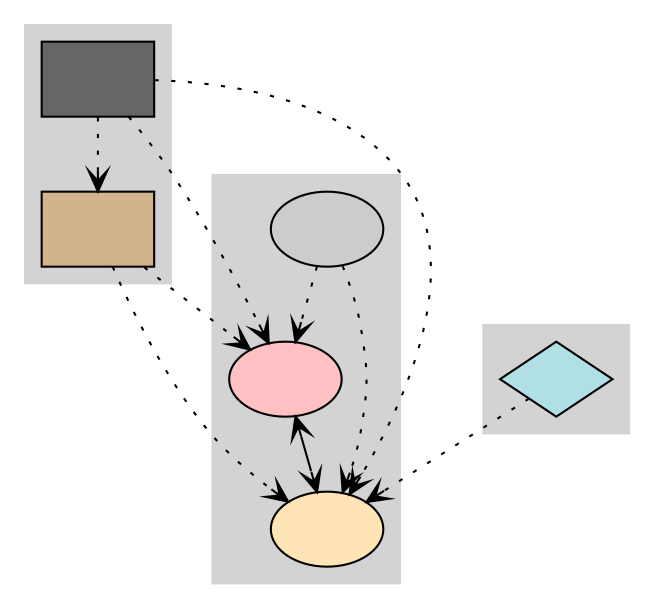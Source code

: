 digraph {
		RE -> RI [arrowhead=vee style=dotted]
		RE -> SC [arrowhead=vee style=dotted]
		RE -> SS [arrowhead=vee style=dotted]
		RI -> SC [arrowhead=vee style=dotted]
		RI -> SS [arrowhead=vee style=dotted]
		SC -> SS [arrowhead=vee arrowtail=vee dir=both]
		ST -> SC [arrowhead=vee style=dotted]
		ST -> SS [arrowhead=vee style=dotted]
		TR -> SS [arrowhead=vee style=dotted]
	subgraph cluster_S {
		node [color=white style=filled]
		style=filled
		color=lightgrey
			SC [label="" fillcolor=rosybrown1 shape=ellipse style=filled]
			SS [label="" fillcolor=moccasin shape=ellipse style=filled]
			ST [label="" fillcolor=grey80 shape=ellipse style=filled]
	}
	subgraph cluster_T {
		node [color=white style=filled]
		style=filled
		color=lightgrey
			TR [label="" fillcolor=powderblue shape=diamond style=filled]
	}
	subgraph cluster_R {
		node [color=white style=filled]
		style=filled
		color=lightgrey
			RE [label="" fillcolor=grey40 shape=box style=filled]
			RI [label="" fillcolor=tan shape=box style=filled]
	}
}